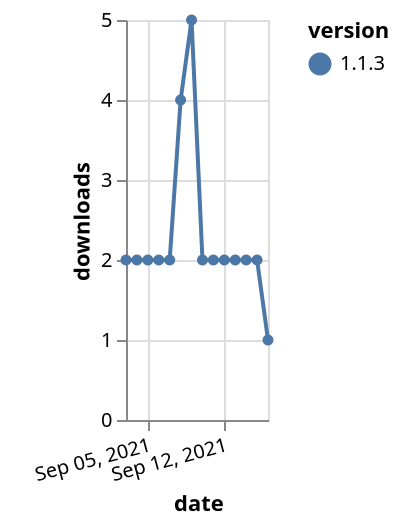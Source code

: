{"$schema": "https://vega.github.io/schema/vega-lite/v5.json", "description": "A simple bar chart with embedded data.", "data": {"values": [{"date": "2021-09-03", "total": 544, "delta": 2, "version": "1.1.3"}, {"date": "2021-09-04", "total": 546, "delta": 2, "version": "1.1.3"}, {"date": "2021-09-05", "total": 548, "delta": 2, "version": "1.1.3"}, {"date": "2021-09-06", "total": 550, "delta": 2, "version": "1.1.3"}, {"date": "2021-09-07", "total": 552, "delta": 2, "version": "1.1.3"}, {"date": "2021-09-08", "total": 556, "delta": 4, "version": "1.1.3"}, {"date": "2021-09-09", "total": 561, "delta": 5, "version": "1.1.3"}, {"date": "2021-09-10", "total": 563, "delta": 2, "version": "1.1.3"}, {"date": "2021-09-11", "total": 565, "delta": 2, "version": "1.1.3"}, {"date": "2021-09-12", "total": 567, "delta": 2, "version": "1.1.3"}, {"date": "2021-09-13", "total": 569, "delta": 2, "version": "1.1.3"}, {"date": "2021-09-14", "total": 571, "delta": 2, "version": "1.1.3"}, {"date": "2021-09-15", "total": 573, "delta": 2, "version": "1.1.3"}, {"date": "2021-09-16", "total": 574, "delta": 1, "version": "1.1.3"}]}, "width": "container", "mark": {"type": "line", "point": {"filled": true}}, "encoding": {"x": {"field": "date", "type": "temporal", "timeUnit": "yearmonthdate", "title": "date", "axis": {"labelAngle": -15}}, "y": {"field": "delta", "type": "quantitative", "title": "downloads"}, "color": {"field": "version", "type": "nominal"}, "tooltip": {"field": "delta"}}}